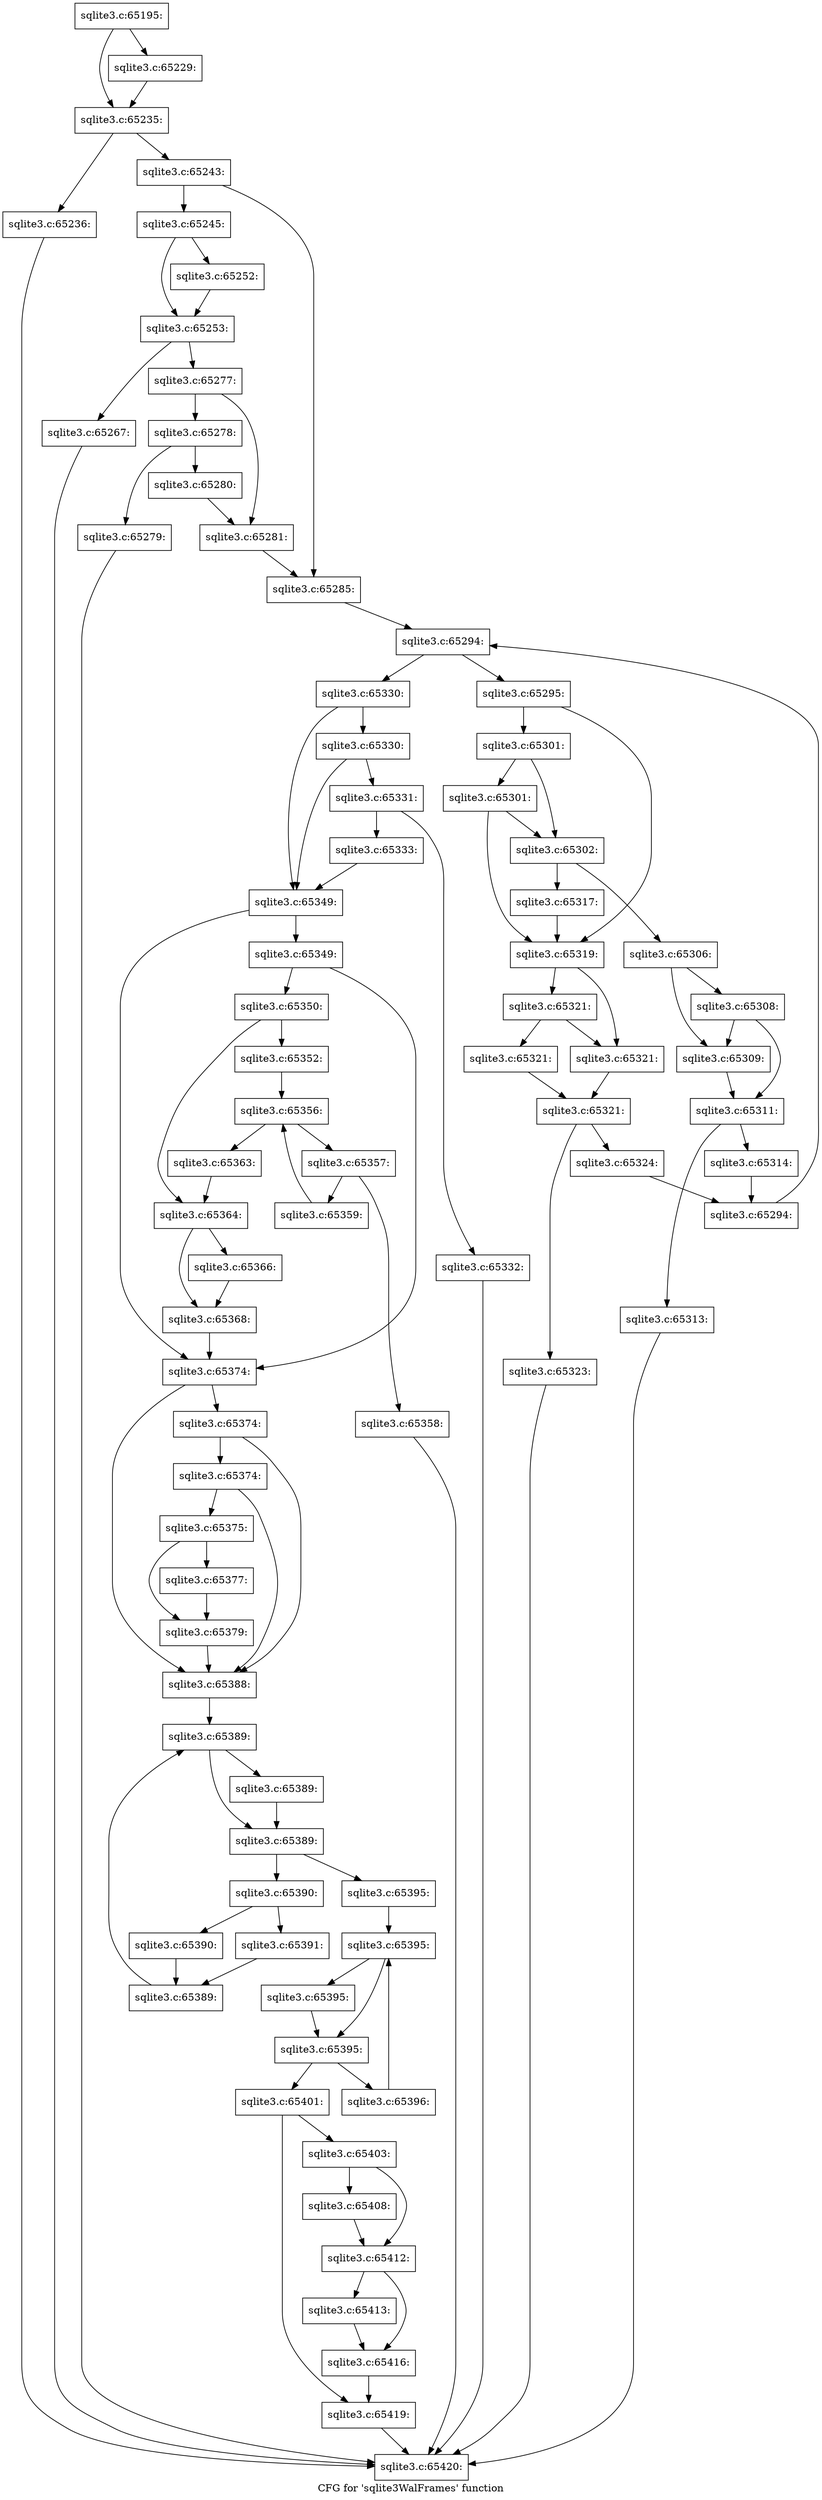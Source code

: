 digraph "CFG for 'sqlite3WalFrames' function" {
	label="CFG for 'sqlite3WalFrames' function";

	Node0x55c0f73952a0 [shape=record,label="{sqlite3.c:65195:}"];
	Node0x55c0f73952a0 -> Node0x55c0f58f6200;
	Node0x55c0f73952a0 -> Node0x55c0f739bc20;
	Node0x55c0f58f6200 [shape=record,label="{sqlite3.c:65229:}"];
	Node0x55c0f58f6200 -> Node0x55c0f739bc20;
	Node0x55c0f739bc20 [shape=record,label="{sqlite3.c:65235:}"];
	Node0x55c0f739bc20 -> Node0x55c0f739c7b0;
	Node0x55c0f739bc20 -> Node0x55c0f739c800;
	Node0x55c0f739c7b0 [shape=record,label="{sqlite3.c:65236:}"];
	Node0x55c0f739c7b0 -> Node0x55c0f7395420;
	Node0x55c0f739c800 [shape=record,label="{sqlite3.c:65243:}"];
	Node0x55c0f739c800 -> Node0x55c0f591b1d0;
	Node0x55c0f739c800 -> Node0x55c0f739ce10;
	Node0x55c0f591b1d0 [shape=record,label="{sqlite3.c:65245:}"];
	Node0x55c0f591b1d0 -> Node0x55c0f739f0e0;
	Node0x55c0f591b1d0 -> Node0x55c0f739f130;
	Node0x55c0f739f0e0 [shape=record,label="{sqlite3.c:65252:}"];
	Node0x55c0f739f0e0 -> Node0x55c0f739f130;
	Node0x55c0f739f130 [shape=record,label="{sqlite3.c:65253:}"];
	Node0x55c0f739f130 -> Node0x55c0f58fe260;
	Node0x55c0f739f130 -> Node0x55c0f73a28a0;
	Node0x55c0f58fe260 [shape=record,label="{sqlite3.c:65267:}"];
	Node0x55c0f58fe260 -> Node0x55c0f7395420;
	Node0x55c0f73a28a0 [shape=record,label="{sqlite3.c:65277:}"];
	Node0x55c0f73a28a0 -> Node0x55c0f73a2e30;
	Node0x55c0f73a28a0 -> Node0x55c0f73a2e80;
	Node0x55c0f73a2e30 [shape=record,label="{sqlite3.c:65278:}"];
	Node0x55c0f73a2e30 -> Node0x55c0f51b95c0;
	Node0x55c0f73a2e30 -> Node0x55c0f73a39a0;
	Node0x55c0f51b95c0 [shape=record,label="{sqlite3.c:65279:}"];
	Node0x55c0f51b95c0 -> Node0x55c0f7395420;
	Node0x55c0f73a39a0 [shape=record,label="{sqlite3.c:65280:}"];
	Node0x55c0f73a39a0 -> Node0x55c0f73a2e80;
	Node0x55c0f73a2e80 [shape=record,label="{sqlite3.c:65281:}"];
	Node0x55c0f73a2e80 -> Node0x55c0f739ce10;
	Node0x55c0f739ce10 [shape=record,label="{sqlite3.c:65285:}"];
	Node0x55c0f739ce10 -> Node0x55c0f73a57a0;
	Node0x55c0f73a57a0 [shape=record,label="{sqlite3.c:65294:}"];
	Node0x55c0f73a57a0 -> Node0x55c0f73a59c0;
	Node0x55c0f73a57a0 -> Node0x55c0f73a5580;
	Node0x55c0f73a59c0 [shape=record,label="{sqlite3.c:65295:}"];
	Node0x55c0f73a59c0 -> Node0x55c0f73a6090;
	Node0x55c0f73a59c0 -> Node0x55c0f73a6040;
	Node0x55c0f73a6090 [shape=record,label="{sqlite3.c:65301:}"];
	Node0x55c0f73a6090 -> Node0x55c0f73a5ff0;
	Node0x55c0f73a6090 -> Node0x55c0f73a62f0;
	Node0x55c0f73a62f0 [shape=record,label="{sqlite3.c:65301:}"];
	Node0x55c0f73a62f0 -> Node0x55c0f73a5ff0;
	Node0x55c0f73a62f0 -> Node0x55c0f73a6040;
	Node0x55c0f73a5ff0 [shape=record,label="{sqlite3.c:65302:}"];
	Node0x55c0f73a5ff0 -> Node0x55c0f591bad0;
	Node0x55c0f73a5ff0 -> Node0x55c0f73a0870;
	Node0x55c0f591bad0 [shape=record,label="{sqlite3.c:65306:}"];
	Node0x55c0f591bad0 -> Node0x55c0f73a8420;
	Node0x55c0f591bad0 -> Node0x55c0f73a84c0;
	Node0x55c0f73a84c0 [shape=record,label="{sqlite3.c:65308:}"];
	Node0x55c0f73a84c0 -> Node0x55c0f73a8420;
	Node0x55c0f73a84c0 -> Node0x55c0f73a8470;
	Node0x55c0f73a8420 [shape=record,label="{sqlite3.c:65309:}"];
	Node0x55c0f73a8420 -> Node0x55c0f73a8470;
	Node0x55c0f73a8470 [shape=record,label="{sqlite3.c:65311:}"];
	Node0x55c0f73a8470 -> Node0x55c0f73a9a00;
	Node0x55c0f73a8470 -> Node0x55c0f73a9a50;
	Node0x55c0f73a9a00 [shape=record,label="{sqlite3.c:65313:}"];
	Node0x55c0f73a9a00 -> Node0x55c0f7395420;
	Node0x55c0f73a9a50 [shape=record,label="{sqlite3.c:65314:}"];
	Node0x55c0f73a9a50 -> Node0x55c0f73a5930;
	Node0x55c0f73a0870 [shape=record,label="{sqlite3.c:65317:}"];
	Node0x55c0f73a0870 -> Node0x55c0f73a6040;
	Node0x55c0f73a6040 [shape=record,label="{sqlite3.c:65319:}"];
	Node0x55c0f73a6040 -> Node0x55c0f73aa910;
	Node0x55c0f73a6040 -> Node0x55c0f73aa870;
	Node0x55c0f73aa910 [shape=record,label="{sqlite3.c:65321:}"];
	Node0x55c0f73aa910 -> Node0x55c0f73aa820;
	Node0x55c0f73aa910 -> Node0x55c0f73aa870;
	Node0x55c0f73aa820 [shape=record,label="{sqlite3.c:65321:}"];
	Node0x55c0f73aa820 -> Node0x55c0f73aa8c0;
	Node0x55c0f73aa870 [shape=record,label="{sqlite3.c:65321:}"];
	Node0x55c0f73aa870 -> Node0x55c0f73aa8c0;
	Node0x55c0f73aa8c0 [shape=record,label="{sqlite3.c:65321:}"];
	Node0x55c0f73aa8c0 -> Node0x55c0f591b2d0;
	Node0x55c0f73aa8c0 -> Node0x55c0f73ab9f0;
	Node0x55c0f591b2d0 [shape=record,label="{sqlite3.c:65323:}"];
	Node0x55c0f591b2d0 -> Node0x55c0f7395420;
	Node0x55c0f73ab9f0 [shape=record,label="{sqlite3.c:65324:}"];
	Node0x55c0f73ab9f0 -> Node0x55c0f73a5930;
	Node0x55c0f73a5930 [shape=record,label="{sqlite3.c:65294:}"];
	Node0x55c0f73a5930 -> Node0x55c0f73a57a0;
	Node0x55c0f73a5580 [shape=record,label="{sqlite3.c:65330:}"];
	Node0x55c0f73a5580 -> Node0x55c0f73acc60;
	Node0x55c0f73a5580 -> Node0x55c0f73acc10;
	Node0x55c0f73acc60 [shape=record,label="{sqlite3.c:65330:}"];
	Node0x55c0f73acc60 -> Node0x55c0f73acbc0;
	Node0x55c0f73acc60 -> Node0x55c0f73acc10;
	Node0x55c0f73acbc0 [shape=record,label="{sqlite3.c:65331:}"];
	Node0x55c0f73acbc0 -> Node0x55c0f591b730;
	Node0x55c0f73acbc0 -> Node0x55c0f73ad9b0;
	Node0x55c0f591b730 [shape=record,label="{sqlite3.c:65332:}"];
	Node0x55c0f591b730 -> Node0x55c0f7395420;
	Node0x55c0f73ad9b0 [shape=record,label="{sqlite3.c:65333:}"];
	Node0x55c0f73ad9b0 -> Node0x55c0f73acc10;
	Node0x55c0f73acc10 [shape=record,label="{sqlite3.c:65349:}"];
	Node0x55c0f73acc10 -> Node0x55c0f73ae060;
	Node0x55c0f73acc10 -> Node0x55c0f73ae010;
	Node0x55c0f73ae060 [shape=record,label="{sqlite3.c:65349:}"];
	Node0x55c0f73ae060 -> Node0x55c0f73adfc0;
	Node0x55c0f73ae060 -> Node0x55c0f73ae010;
	Node0x55c0f73adfc0 [shape=record,label="{sqlite3.c:65350:}"];
	Node0x55c0f73adfc0 -> Node0x55c0f73ae900;
	Node0x55c0f73adfc0 -> Node0x55c0f73ae950;
	Node0x55c0f73ae900 [shape=record,label="{sqlite3.c:65352:}"];
	Node0x55c0f73ae900 -> Node0x55c0f73affd0;
	Node0x55c0f73affd0 [shape=record,label="{sqlite3.c:65356:}"];
	Node0x55c0f73affd0 -> Node0x55c0f73b04e0;
	Node0x55c0f73affd0 -> Node0x55c0f73b0130;
	Node0x55c0f73b04e0 [shape=record,label="{sqlite3.c:65357:}"];
	Node0x55c0f73b04e0 -> Node0x55c0f73b0ae0;
	Node0x55c0f73b04e0 -> Node0x55c0f73b0b30;
	Node0x55c0f73b0ae0 [shape=record,label="{sqlite3.c:65358:}"];
	Node0x55c0f73b0ae0 -> Node0x55c0f7395420;
	Node0x55c0f73b0b30 [shape=record,label="{sqlite3.c:65359:}"];
	Node0x55c0f73b0b30 -> Node0x55c0f73affd0;
	Node0x55c0f73b0130 [shape=record,label="{sqlite3.c:65363:}"];
	Node0x55c0f73b0130 -> Node0x55c0f73ae950;
	Node0x55c0f73ae950 [shape=record,label="{sqlite3.c:65364:}"];
	Node0x55c0f73ae950 -> Node0x55c0f73b1660;
	Node0x55c0f73ae950 -> Node0x55c0f73b16b0;
	Node0x55c0f73b1660 [shape=record,label="{sqlite3.c:65366:}"];
	Node0x55c0f73b1660 -> Node0x55c0f73b16b0;
	Node0x55c0f73b16b0 [shape=record,label="{sqlite3.c:65368:}"];
	Node0x55c0f73b16b0 -> Node0x55c0f73ae010;
	Node0x55c0f73ae010 [shape=record,label="{sqlite3.c:65374:}"];
	Node0x55c0f73ae010 -> Node0x55c0f73b21b0;
	Node0x55c0f73ae010 -> Node0x55c0f73b20e0;
	Node0x55c0f73b21b0 [shape=record,label="{sqlite3.c:65374:}"];
	Node0x55c0f73b21b0 -> Node0x55c0f73b2130;
	Node0x55c0f73b21b0 -> Node0x55c0f73b20e0;
	Node0x55c0f73b2130 [shape=record,label="{sqlite3.c:65374:}"];
	Node0x55c0f73b2130 -> Node0x55c0f73b2090;
	Node0x55c0f73b2130 -> Node0x55c0f73b20e0;
	Node0x55c0f73b2090 [shape=record,label="{sqlite3.c:65375:}"];
	Node0x55c0f73b2090 -> Node0x55c0f73b31f0;
	Node0x55c0f73b2090 -> Node0x55c0f73b3240;
	Node0x55c0f73b31f0 [shape=record,label="{sqlite3.c:65377:}"];
	Node0x55c0f73b31f0 -> Node0x55c0f73b3240;
	Node0x55c0f73b3240 [shape=record,label="{sqlite3.c:65379:}"];
	Node0x55c0f73b3240 -> Node0x55c0f73b20e0;
	Node0x55c0f73b20e0 [shape=record,label="{sqlite3.c:65388:}"];
	Node0x55c0f73b20e0 -> Node0x55c0f73b4b30;
	Node0x55c0f73b4b30 [shape=record,label="{sqlite3.c:65389:}"];
	Node0x55c0f73b4b30 -> Node0x55c0f73b5570;
	Node0x55c0f73b4b30 -> Node0x55c0f73b5520;
	Node0x55c0f73b5570 [shape=record,label="{sqlite3.c:65389:}"];
	Node0x55c0f73b5570 -> Node0x55c0f73b5520;
	Node0x55c0f73b5520 [shape=record,label="{sqlite3.c:65389:}"];
	Node0x55c0f73b5520 -> Node0x55c0f73b54a0;
	Node0x55c0f73b5520 -> Node0x55c0f59122f0;
	Node0x55c0f73b54a0 [shape=record,label="{sqlite3.c:65390:}"];
	Node0x55c0f73b54a0 -> Node0x55c0f73b5af0;
	Node0x55c0f73b54a0 -> Node0x55c0f73b5b40;
	Node0x55c0f73b5af0 [shape=record,label="{sqlite3.c:65390:}"];
	Node0x55c0f73b5af0 -> Node0x55c0f73b5410;
	Node0x55c0f73b5b40 [shape=record,label="{sqlite3.c:65391:}"];
	Node0x55c0f73b5b40 -> Node0x55c0f73b5410;
	Node0x55c0f73b5410 [shape=record,label="{sqlite3.c:65389:}"];
	Node0x55c0f73b5410 -> Node0x55c0f73b4b30;
	Node0x55c0f59122f0 [shape=record,label="{sqlite3.c:65395:}"];
	Node0x55c0f59122f0 -> Node0x55c0f58ff260;
	Node0x55c0f58ff260 [shape=record,label="{sqlite3.c:65395:}"];
	Node0x55c0f58ff260 -> Node0x55c0f73b7160;
	Node0x55c0f58ff260 -> Node0x55c0f73b7110;
	Node0x55c0f73b7160 [shape=record,label="{sqlite3.c:65395:}"];
	Node0x55c0f73b7160 -> Node0x55c0f73b7110;
	Node0x55c0f73b7110 [shape=record,label="{sqlite3.c:65395:}"];
	Node0x55c0f73b7110 -> Node0x55c0f73b7580;
	Node0x55c0f73b7110 -> Node0x55c0f73b6ae0;
	Node0x55c0f73b7580 [shape=record,label="{sqlite3.c:65396:}"];
	Node0x55c0f73b7580 -> Node0x55c0f58ff260;
	Node0x55c0f73b6ae0 [shape=record,label="{sqlite3.c:65401:}"];
	Node0x55c0f73b6ae0 -> Node0x55c0f73b8120;
	Node0x55c0f73b6ae0 -> Node0x55c0f73b8170;
	Node0x55c0f73b8120 [shape=record,label="{sqlite3.c:65403:}"];
	Node0x55c0f73b8120 -> Node0x55c0f73b9100;
	Node0x55c0f73b8120 -> Node0x55c0f73b9150;
	Node0x55c0f73b9100 [shape=record,label="{sqlite3.c:65408:}"];
	Node0x55c0f73b9100 -> Node0x55c0f73b9150;
	Node0x55c0f73b9150 [shape=record,label="{sqlite3.c:65412:}"];
	Node0x55c0f73b9150 -> Node0x55c0f73b9d80;
	Node0x55c0f73b9150 -> Node0x55c0f73b9dd0;
	Node0x55c0f73b9d80 [shape=record,label="{sqlite3.c:65413:}"];
	Node0x55c0f73b9d80 -> Node0x55c0f73b9dd0;
	Node0x55c0f73b9dd0 [shape=record,label="{sqlite3.c:65416:}"];
	Node0x55c0f73b9dd0 -> Node0x55c0f73b8170;
	Node0x55c0f73b8170 [shape=record,label="{sqlite3.c:65419:}"];
	Node0x55c0f73b8170 -> Node0x55c0f7395420;
	Node0x55c0f7395420 [shape=record,label="{sqlite3.c:65420:}"];
}
